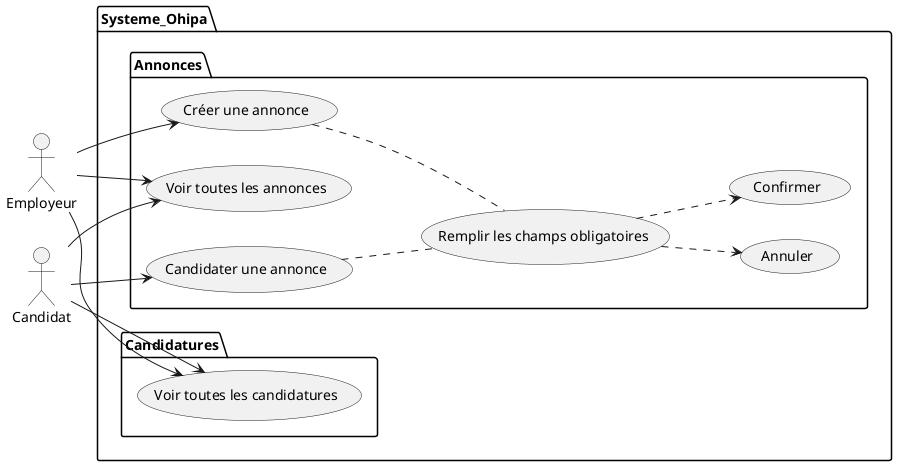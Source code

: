 @startuml MCD

left to right direction
actor Employeur as e
actor Candidat as c

package Systeme_Ohipa {

    package Annonces{
        usecase "Voir toutes les annonces" as UCA1
        usecase "Créer une annonce" as UCA2
        usecase "Candidater une annonce" as UCA3
        usecase "Remplir les champs obligatoires" as UCA4
        usecase "Annuler" as UCA5
        usecase "Confirmer" as UCA6
    }
    package Candidatures{
        usecase "Voir toutes les candidatures" as UCC1
    }

}

c --> UCA1
c --> UCA3
UCA3 .. UCA4
UCA4 ..> UCA5
UCA4 ..> UCA6
e --> UCA1
e --> UCA2
UCA2 .. UCA4
c --> UCC1
e --> UCC1

@enduml